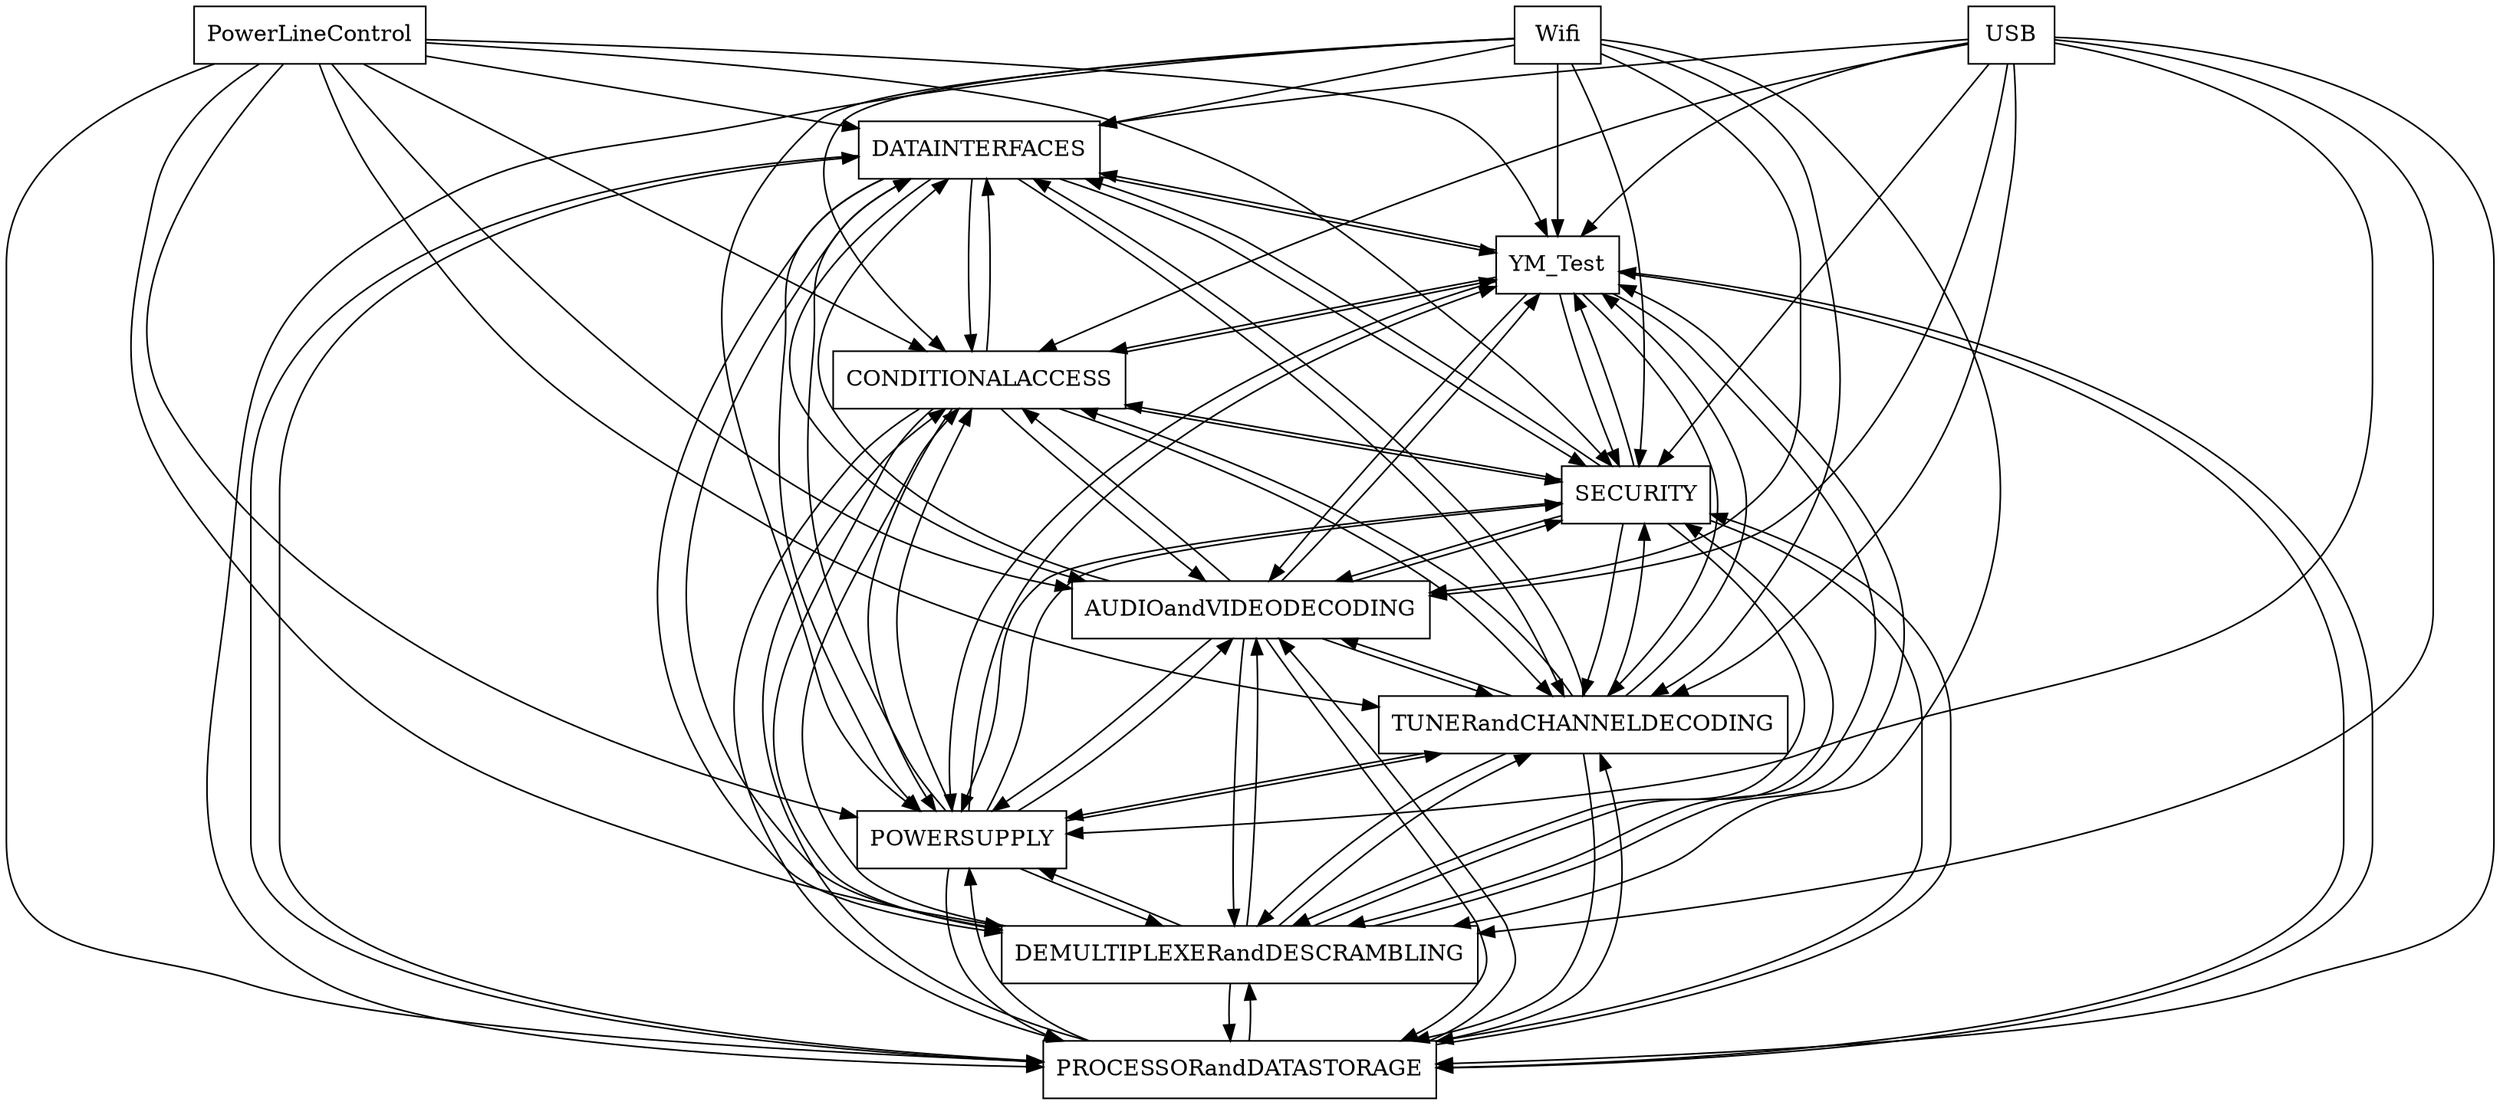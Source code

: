digraph{
graph [rankdir=TB];
node [shape=box];
edge [arrowhead=normal];
0[label="DATAINTERFACES",]
1[label="YM_Test",]
2[label="PROCESSORandDATASTORAGE",]
3[label="DEMULTIPLEXERandDESCRAMBLING",]
4[label="POWERSUPPLY",]
5[label="PowerLineControl",]
6[label="TUNERandCHANNELDECODING",]
7[label="USB",]
8[label="AUDIOandVIDEODECODING",]
9[label="SECURITY",]
10[label="Wifi",]
11[label="CONDITIONALACCESS",]
0->1[label="",]
0->2[label="",]
0->3[label="",]
0->4[label="",]
0->6[label="",]
0->8[label="",]
0->9[label="",]
0->11[label="",]
1->0[label="",]
1->2[label="",]
1->3[label="",]
1->4[label="",]
1->6[label="",]
1->8[label="",]
1->9[label="",]
1->11[label="",]
2->0[label="",]
2->1[label="",]
2->3[label="",]
2->4[label="",]
2->6[label="",]
2->8[label="",]
2->9[label="",]
2->11[label="",]
3->0[label="",]
3->1[label="",]
3->2[label="",]
3->4[label="",]
3->6[label="",]
3->8[label="",]
3->9[label="",]
3->11[label="",]
4->0[label="",]
4->1[label="",]
4->2[label="",]
4->3[label="",]
4->6[label="",]
4->8[label="",]
4->9[label="",]
4->11[label="",]
5->0[label="",]
5->1[label="",]
5->2[label="",]
5->3[label="",]
5->4[label="",]
5->6[label="",]
5->8[label="",]
5->9[label="",]
5->11[label="",]
6->0[label="",]
6->1[label="",]
6->2[label="",]
6->3[label="",]
6->4[label="",]
6->8[label="",]
6->9[label="",]
6->11[label="",]
7->0[label="",]
7->1[label="",]
7->2[label="",]
7->3[label="",]
7->4[label="",]
7->6[label="",]
7->8[label="",]
7->9[label="",]
7->11[label="",]
8->0[label="",]
8->1[label="",]
8->2[label="",]
8->3[label="",]
8->4[label="",]
8->6[label="",]
8->9[label="",]
8->11[label="",]
9->0[label="",]
9->1[label="",]
9->2[label="",]
9->3[label="",]
9->4[label="",]
9->6[label="",]
9->8[label="",]
9->11[label="",]
10->0[label="",]
10->1[label="",]
10->2[label="",]
10->3[label="",]
10->4[label="",]
10->6[label="",]
10->8[label="",]
10->9[label="",]
10->11[label="",]
11->0[label="",]
11->1[label="",]
11->2[label="",]
11->3[label="",]
11->4[label="",]
11->6[label="",]
11->8[label="",]
11->9[label="",]
}
